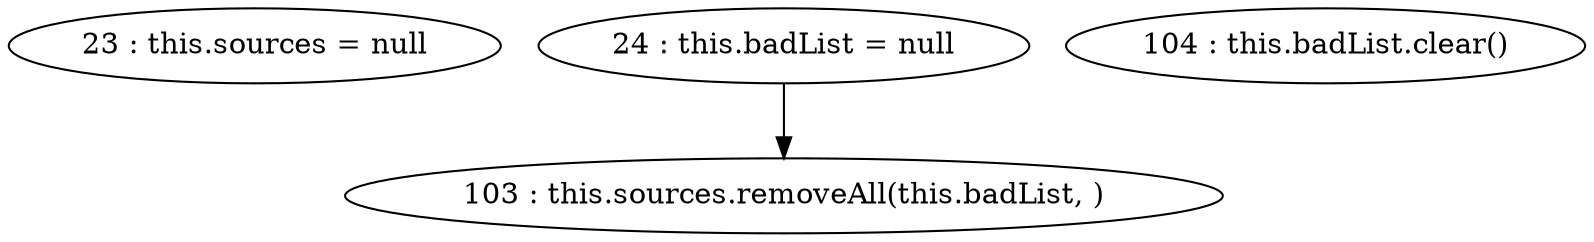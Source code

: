 digraph G {
"23 : this.sources = null"
"24 : this.badList = null"
"24 : this.badList = null" -> "103 : this.sources.removeAll(this.badList, )"
"103 : this.sources.removeAll(this.badList, )"
"104 : this.badList.clear()"
}
